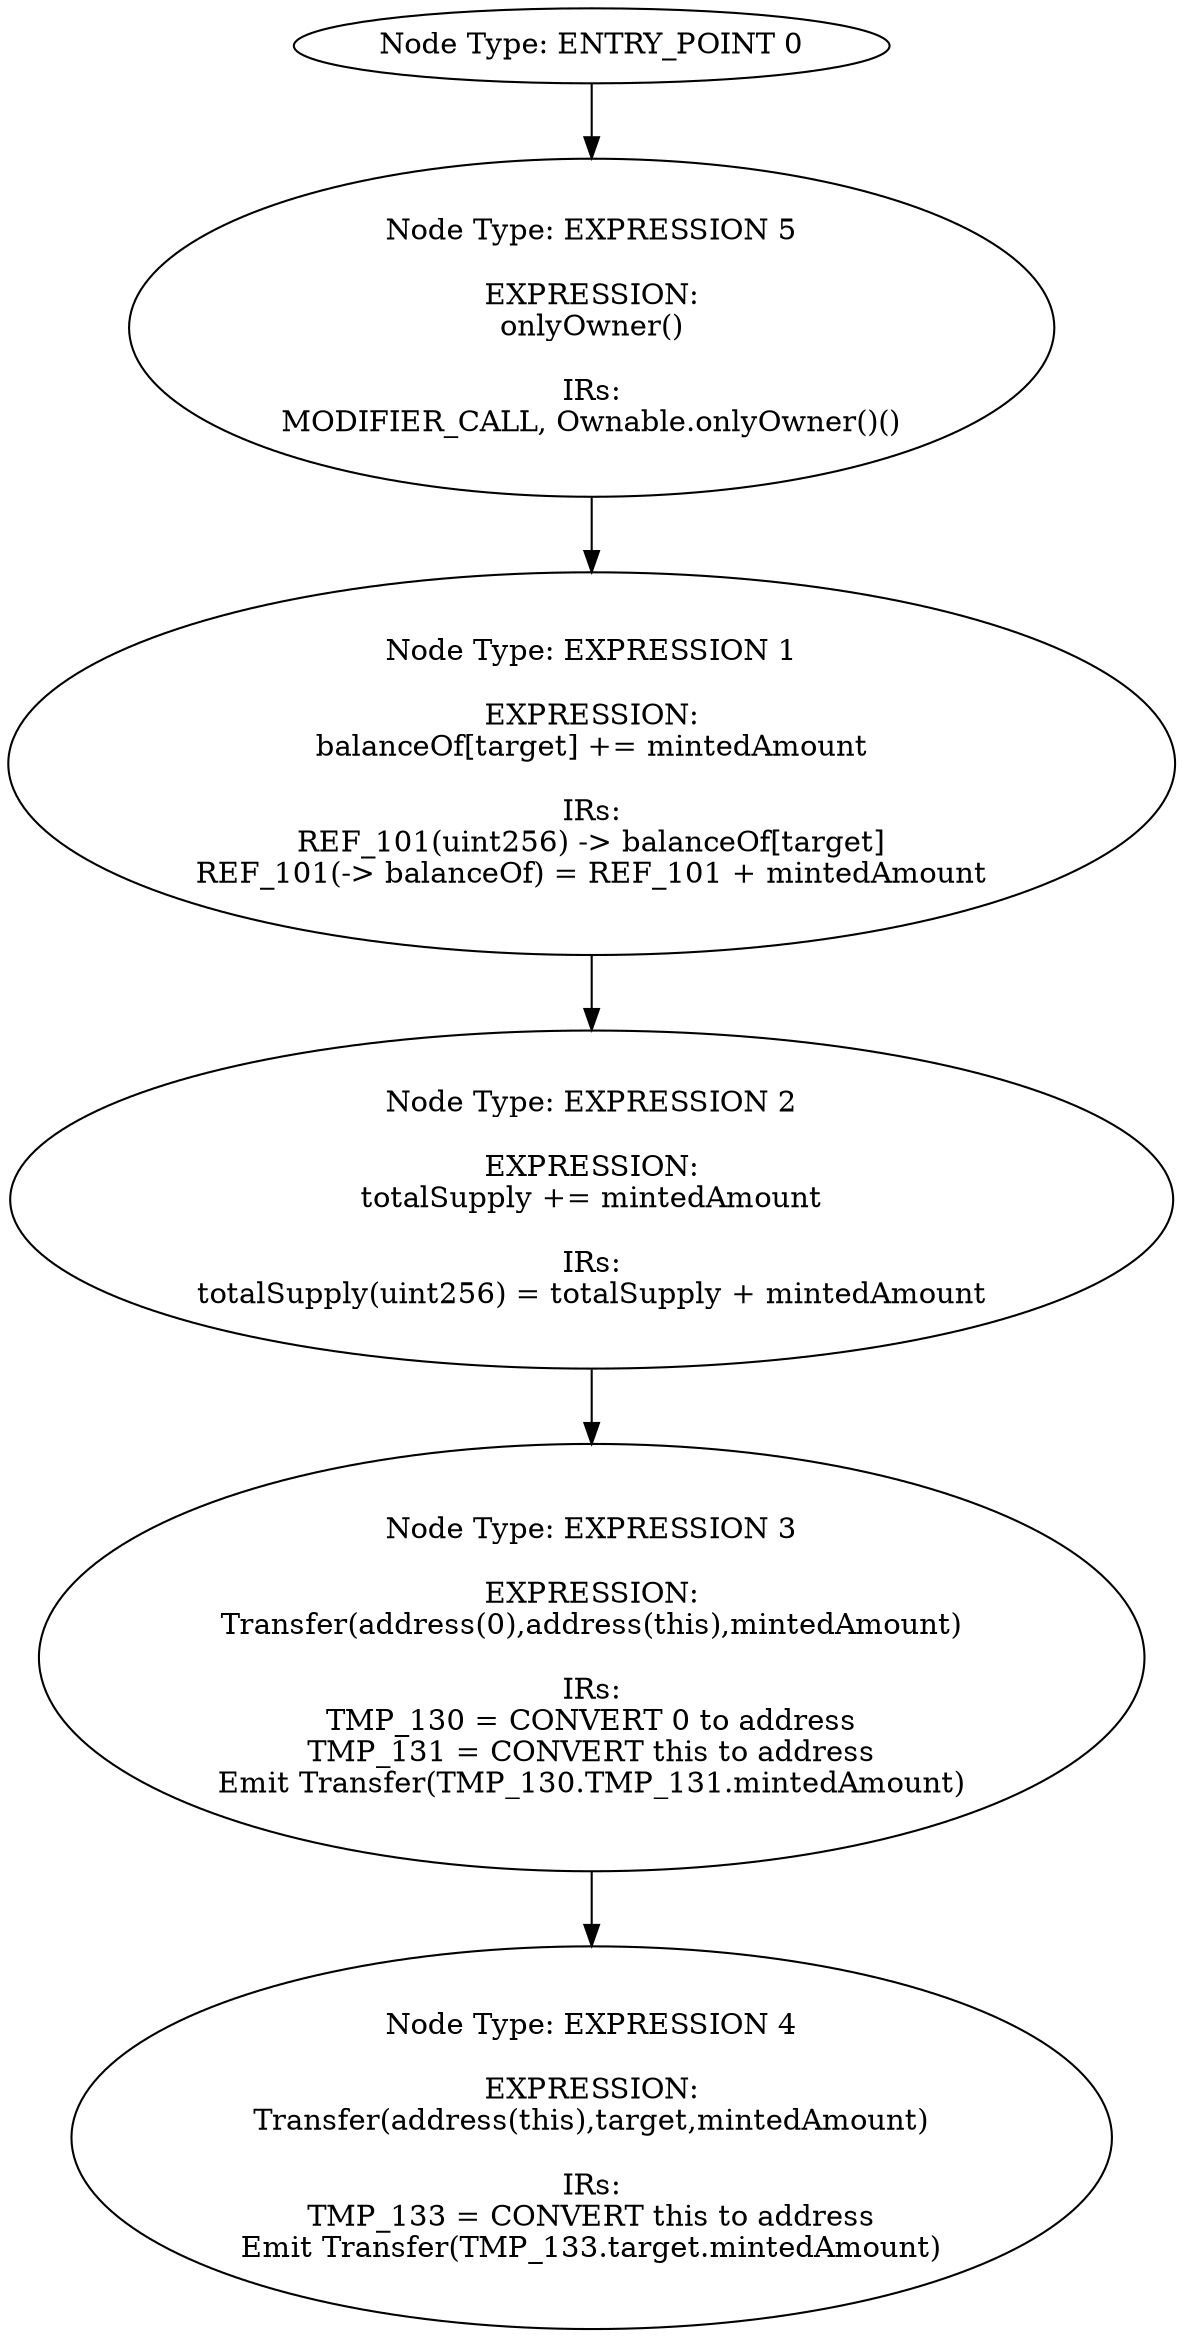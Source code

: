 digraph{
0[label="Node Type: ENTRY_POINT 0
"];
0->5;
1[label="Node Type: EXPRESSION 1

EXPRESSION:
balanceOf[target] += mintedAmount

IRs:
REF_101(uint256) -> balanceOf[target]
REF_101(-> balanceOf) = REF_101 + mintedAmount"];
1->2;
2[label="Node Type: EXPRESSION 2

EXPRESSION:
totalSupply += mintedAmount

IRs:
totalSupply(uint256) = totalSupply + mintedAmount"];
2->3;
3[label="Node Type: EXPRESSION 3

EXPRESSION:
Transfer(address(0),address(this),mintedAmount)

IRs:
TMP_130 = CONVERT 0 to address
TMP_131 = CONVERT this to address
Emit Transfer(TMP_130.TMP_131.mintedAmount)"];
3->4;
4[label="Node Type: EXPRESSION 4

EXPRESSION:
Transfer(address(this),target,mintedAmount)

IRs:
TMP_133 = CONVERT this to address
Emit Transfer(TMP_133.target.mintedAmount)"];
5[label="Node Type: EXPRESSION 5

EXPRESSION:
onlyOwner()

IRs:
MODIFIER_CALL, Ownable.onlyOwner()()"];
5->1;
}
